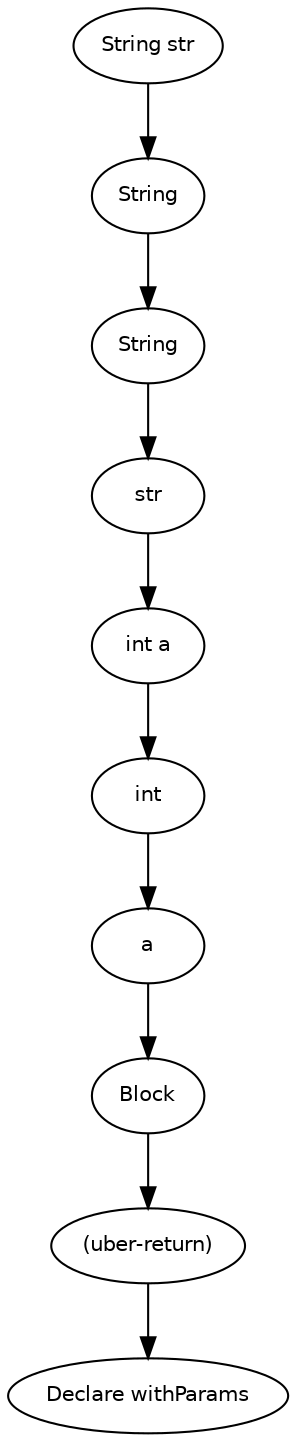 digraph withParams {
  9 [
    label = a,
    fontname = Helvetica,
    fontsize = 10
  ];
  8 [
    label = int,
    fontname = Helvetica,
    fontsize = 10
  ];
  7 [
    label = "int a",
    fontname = Helvetica,
    fontsize = 10
  ];
  6 [
    label = str,
    fontname = Helvetica,
    fontsize = 10
  ];
  5 [
    label = String,
    fontname = Helvetica,
    fontsize = 10
  ];
  4 [
    label = String,
    fontname = Helvetica,
    fontsize = 10
  ];
  3 [
    label = "String str",
    fontname = Helvetica,
    fontsize = 10
  ];
  2 [
    label = "(uber-return)",
    fontname = Helvetica,
    fontsize = 10
  ];
  10 [
    label = Block,
    fontname = Helvetica,
    fontsize = 10
  ];
  0 [
    label = "Declare withParams",
    fontname = Helvetica,
    fontsize = 10
  ];
  9 -> 10 [
    label = ""
  ];
  6 -> 7 [
    label = ""
  ];
  3 -> 5 [
    label = ""
  ];
  2 -> 0 [
    label = ""
  ];
  8 -> 9 [
    label = ""
  ];
  4 -> 6 [
    label = ""
  ];
  10 -> 2 [
    label = ""
  ];
  7 -> 8 [
    label = ""
  ];
  5 -> 4 [
    label = ""
  ];
}
